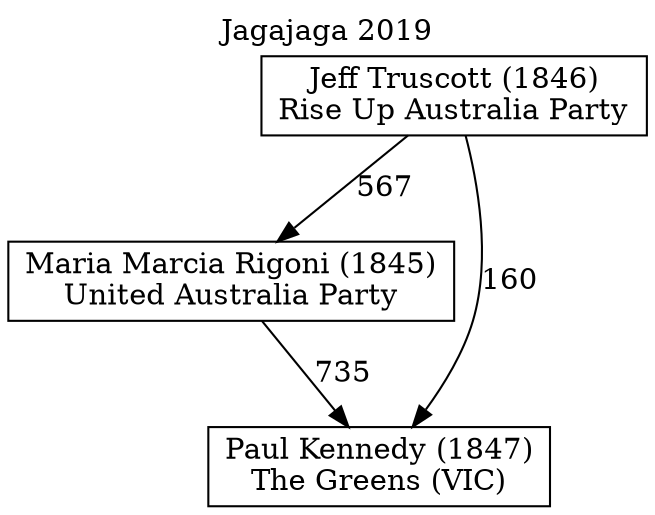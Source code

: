 // House preference flow
digraph "Paul Kennedy (1847)_Jagajaga_2019" {
	graph [label="Jagajaga 2019" labelloc=t mclimit=10]
	node [shape=box]
	"Jeff Truscott (1846)" [label="Jeff Truscott (1846)
Rise Up Australia Party"]
	"Maria Marcia Rigoni (1845)" [label="Maria Marcia Rigoni (1845)
United Australia Party"]
	"Paul Kennedy (1847)" [label="Paul Kennedy (1847)
The Greens (VIC)"]
	"Jeff Truscott (1846)" -> "Maria Marcia Rigoni (1845)" [label=567]
	"Jeff Truscott (1846)" -> "Paul Kennedy (1847)" [label=160]
	"Maria Marcia Rigoni (1845)" -> "Paul Kennedy (1847)" [label=735]
}
